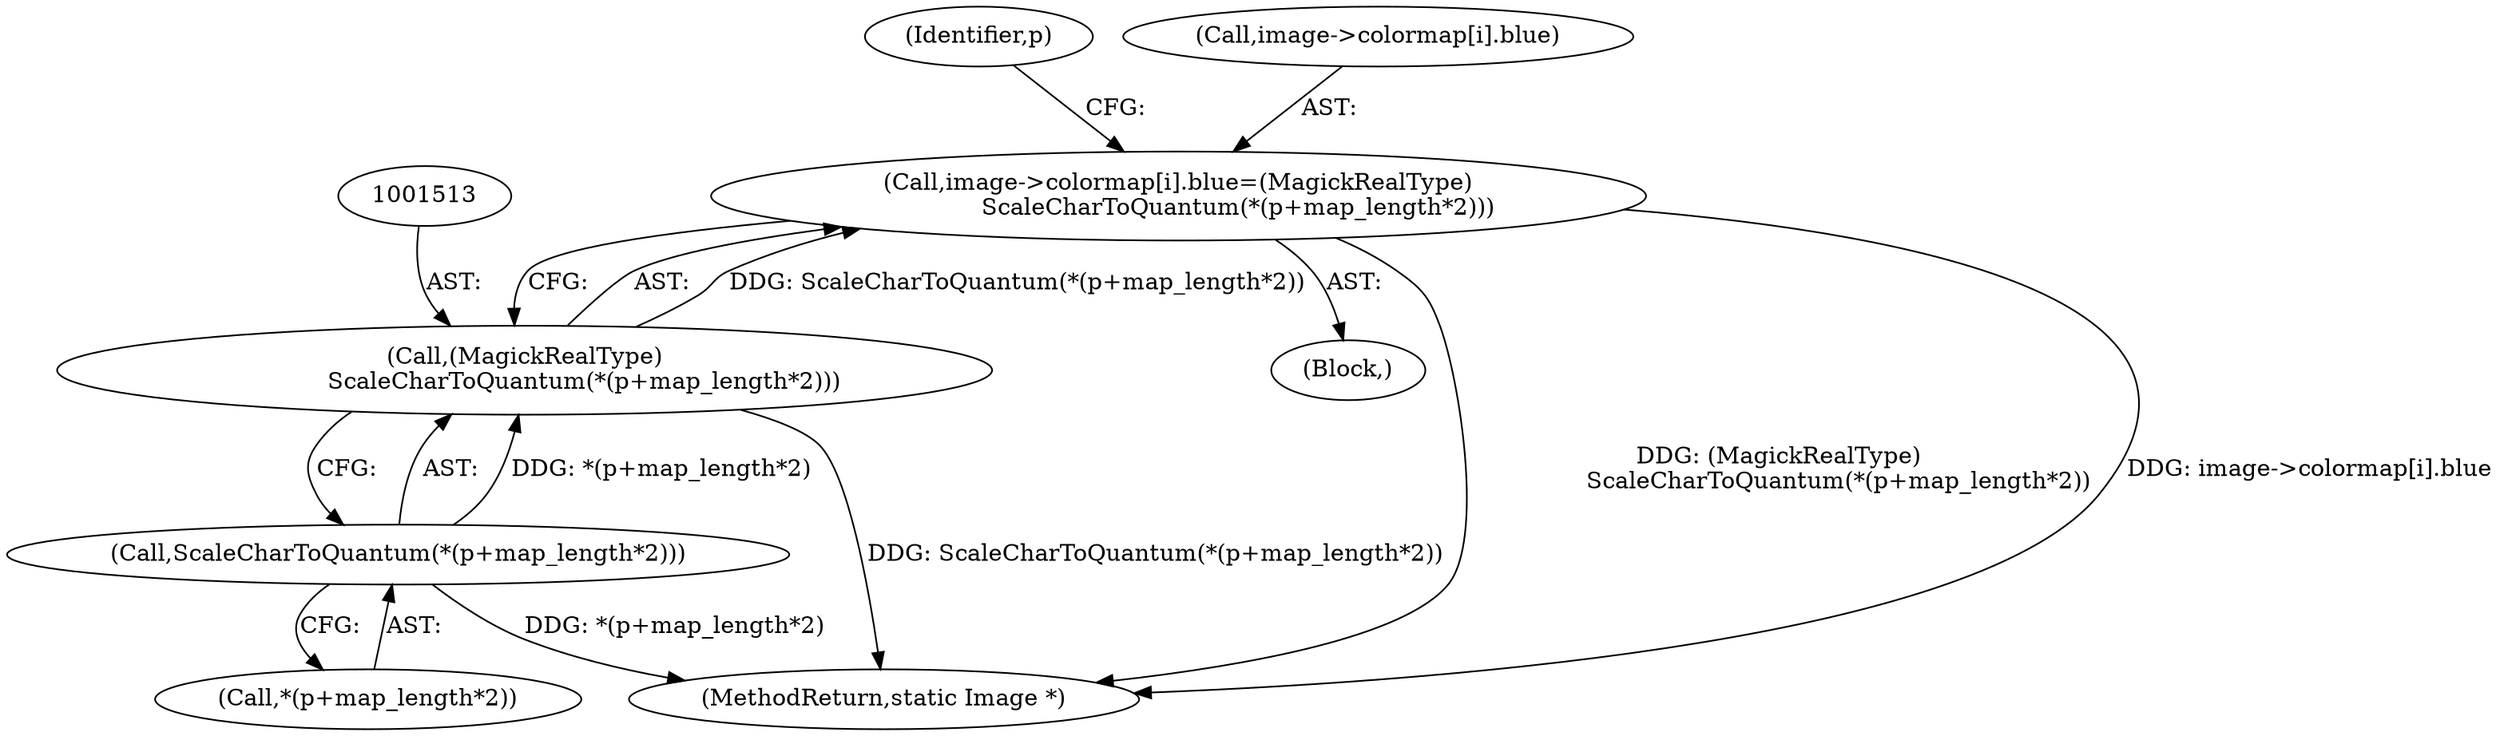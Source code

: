 digraph "0_ImageMagick_2ad6d33493750a28a5a655d319a8e0b16c392de1@array" {
"1001504" [label="(Call,image->colormap[i].blue=(MagickRealType)\n                ScaleCharToQuantum(*(p+map_length*2)))"];
"1001512" [label="(Call,(MagickRealType)\n                ScaleCharToQuantum(*(p+map_length*2)))"];
"1001514" [label="(Call,ScaleCharToQuantum(*(p+map_length*2)))"];
"1001515" [label="(Call,*(p+map_length*2))"];
"1001522" [label="(Identifier,p)"];
"1001514" [label="(Call,ScaleCharToQuantum(*(p+map_length*2)))"];
"1001475" [label="(Block,)"];
"1001955" [label="(MethodReturn,static Image *)"];
"1001512" [label="(Call,(MagickRealType)\n                ScaleCharToQuantum(*(p+map_length*2)))"];
"1001505" [label="(Call,image->colormap[i].blue)"];
"1001504" [label="(Call,image->colormap[i].blue=(MagickRealType)\n                ScaleCharToQuantum(*(p+map_length*2)))"];
"1001504" -> "1001475"  [label="AST: "];
"1001504" -> "1001512"  [label="CFG: "];
"1001505" -> "1001504"  [label="AST: "];
"1001512" -> "1001504"  [label="AST: "];
"1001522" -> "1001504"  [label="CFG: "];
"1001504" -> "1001955"  [label="DDG: (MagickRealType)\n                ScaleCharToQuantum(*(p+map_length*2))"];
"1001504" -> "1001955"  [label="DDG: image->colormap[i].blue"];
"1001512" -> "1001504"  [label="DDG: ScaleCharToQuantum(*(p+map_length*2))"];
"1001512" -> "1001514"  [label="CFG: "];
"1001513" -> "1001512"  [label="AST: "];
"1001514" -> "1001512"  [label="AST: "];
"1001512" -> "1001955"  [label="DDG: ScaleCharToQuantum(*(p+map_length*2))"];
"1001514" -> "1001512"  [label="DDG: *(p+map_length*2)"];
"1001514" -> "1001515"  [label="CFG: "];
"1001515" -> "1001514"  [label="AST: "];
"1001514" -> "1001955"  [label="DDG: *(p+map_length*2)"];
}
